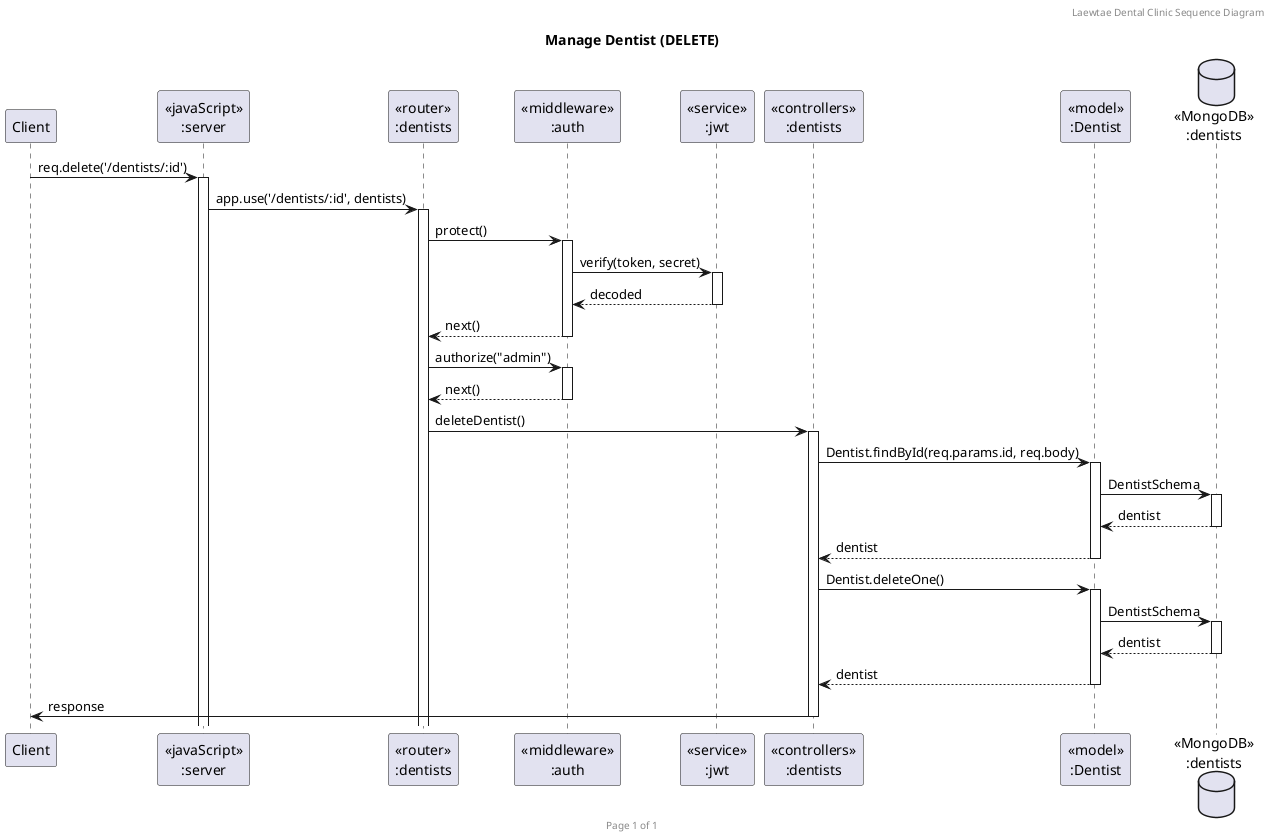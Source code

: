 @startuml Manage Dentist (DELETE)

header Laewtae Dental Clinic Sequence Diagram
footer Page %page% of %lastpage%
title "Manage Dentist (DELETE)"

participant "Client" as client
participant "<<javaScript>>\n:server" as server
participant "<<router>>\n:dentists" as routerDentists
participant "<<middleware>>\n:auth" as auth
participant "<<service>>\n:jwt" as jwt
participant "<<controllers>>\n:dentists" as controllersDentists
participant "<<model>>\n:Dentist" as modelDentist
database "<<MongoDB>>\n:dentists" as DentistsDatabase

client->server ++:req.delete('/dentists/:id')
server->routerDentists ++:app.use('/dentists/:id', dentists)
routerDentists -> auth ++:protect()
auth -> jwt ++:verify(token, secret)
auth <-- jwt --:decoded
routerDentists <-- auth --:next()

routerDentists -> auth ++:authorize("admin")
routerDentists <-- auth --:next()

routerDentists -> controllersDentists ++:deleteDentist()

controllersDentists->modelDentist ++:Dentist.findById(req.params.id, req.body)
modelDentist ->DentistsDatabase ++: DentistSchema
modelDentist <-- DentistsDatabase --: dentist
controllersDentists <-- modelDentist --: dentist

controllersDentists->modelDentist ++:Dentist.deleteOne()
modelDentist ->DentistsDatabase ++: DentistSchema
modelDentist <-- DentistsDatabase --: dentist
controllersDentists <-- modelDentist --: dentist
client <- controllersDentists --:response

@enduml